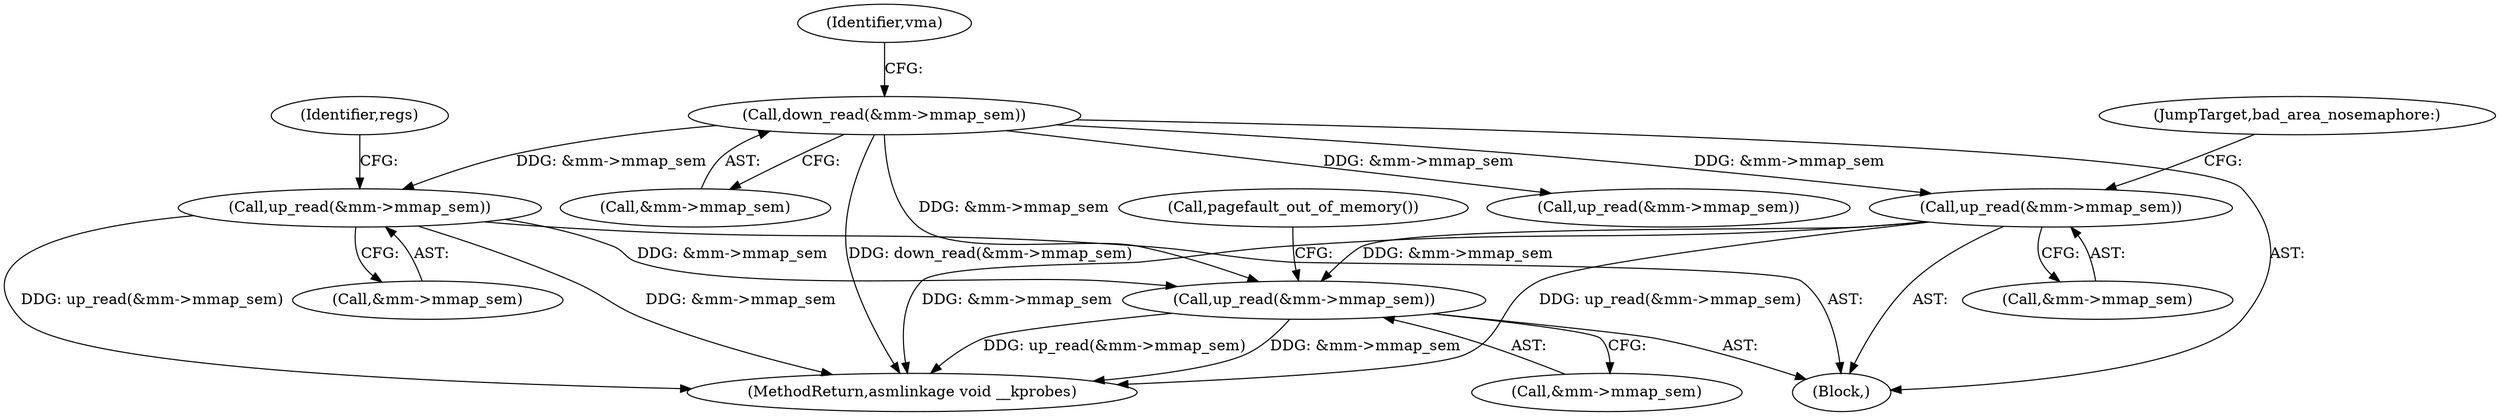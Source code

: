 digraph "0_linux_a8b0ca17b80e92faab46ee7179ba9e99ccb61233_14@API" {
"1000489" [label="(Call,up_read(&mm->mmap_sem))"];
"1000497" [label="(Call,up_read(&mm->mmap_sem))"];
"1000207" [label="(Call,down_read(&mm->mmap_sem))"];
"1000398" [label="(Call,up_read(&mm->mmap_sem))"];
"1000494" [label="(Call,pagefault_out_of_memory())"];
"1000498" [label="(Call,&mm->mmap_sem)"];
"1000391" [label="(Call,up_read(&mm->mmap_sem))"];
"1000497" [label="(Call,up_read(&mm->mmap_sem))"];
"1000399" [label="(Call,&mm->mmap_sem)"];
"1000403" [label="(JumpTarget,bad_area_nosemaphore:)"];
"1000505" [label="(Identifier,regs)"];
"1000656" [label="(MethodReturn,asmlinkage void __kprobes)"];
"1000207" [label="(Call,down_read(&mm->mmap_sem))"];
"1000489" [label="(Call,up_read(&mm->mmap_sem))"];
"1000490" [label="(Call,&mm->mmap_sem)"];
"1000398" [label="(Call,up_read(&mm->mmap_sem))"];
"1000208" [label="(Call,&mm->mmap_sem)"];
"1000213" [label="(Identifier,vma)"];
"1000118" [label="(Block,)"];
"1000489" -> "1000118"  [label="AST: "];
"1000489" -> "1000490"  [label="CFG: "];
"1000490" -> "1000489"  [label="AST: "];
"1000494" -> "1000489"  [label="CFG: "];
"1000489" -> "1000656"  [label="DDG: up_read(&mm->mmap_sem)"];
"1000489" -> "1000656"  [label="DDG: &mm->mmap_sem"];
"1000497" -> "1000489"  [label="DDG: &mm->mmap_sem"];
"1000207" -> "1000489"  [label="DDG: &mm->mmap_sem"];
"1000398" -> "1000489"  [label="DDG: &mm->mmap_sem"];
"1000497" -> "1000118"  [label="AST: "];
"1000497" -> "1000498"  [label="CFG: "];
"1000498" -> "1000497"  [label="AST: "];
"1000505" -> "1000497"  [label="CFG: "];
"1000497" -> "1000656"  [label="DDG: &mm->mmap_sem"];
"1000497" -> "1000656"  [label="DDG: up_read(&mm->mmap_sem)"];
"1000207" -> "1000497"  [label="DDG: &mm->mmap_sem"];
"1000207" -> "1000118"  [label="AST: "];
"1000207" -> "1000208"  [label="CFG: "];
"1000208" -> "1000207"  [label="AST: "];
"1000213" -> "1000207"  [label="CFG: "];
"1000207" -> "1000656"  [label="DDG: down_read(&mm->mmap_sem)"];
"1000207" -> "1000391"  [label="DDG: &mm->mmap_sem"];
"1000207" -> "1000398"  [label="DDG: &mm->mmap_sem"];
"1000398" -> "1000118"  [label="AST: "];
"1000398" -> "1000399"  [label="CFG: "];
"1000399" -> "1000398"  [label="AST: "];
"1000403" -> "1000398"  [label="CFG: "];
"1000398" -> "1000656"  [label="DDG: up_read(&mm->mmap_sem)"];
"1000398" -> "1000656"  [label="DDG: &mm->mmap_sem"];
}
